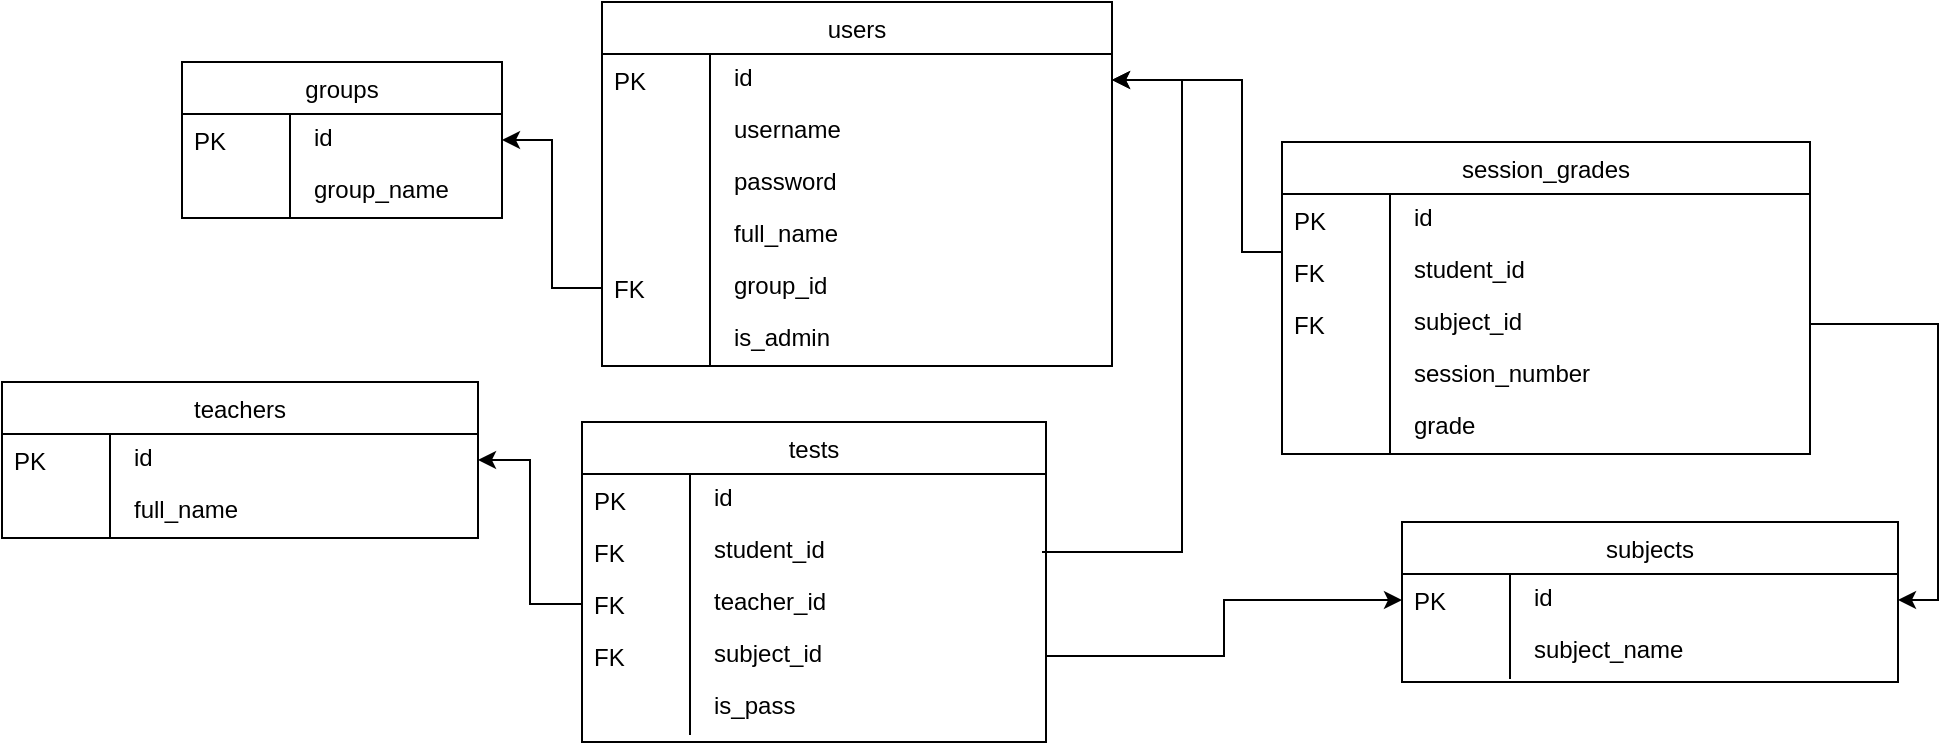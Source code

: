 <mxfile version="21.1.2" type="device">
  <diagram name="Страница 1" id="_xlR4FS79NvNA4HaLFDn">
    <mxGraphModel dx="2420" dy="780" grid="1" gridSize="10" guides="1" tooltips="1" connect="1" arrows="1" fold="1" page="1" pageScale="1" pageWidth="827" pageHeight="1169" math="0" shadow="0">
      <root>
        <mxCell id="0" />
        <mxCell id="1" parent="0" />
        <mxCell id="aF4FxWwb6i9fhJN-xK6e-72" value="groups" style="swimlane;fontStyle=0;childLayout=stackLayout;horizontal=1;startSize=26;fillColor=default;horizontalStack=0;resizeParent=1;resizeLast=0;collapsible=1;marginBottom=0;swimlaneFillColor=default;align=center;" vertex="1" parent="1">
          <mxGeometry x="40" y="40" width="160" height="78" as="geometry" />
        </mxCell>
        <mxCell id="aF4FxWwb6i9fhJN-xK6e-73" value="id" style="shape=partialRectangle;top=0;left=0;right=0;bottom=0;align=left;verticalAlign=top;spacingTop=-2;fillColor=none;spacingLeft=64;spacingRight=4;overflow=hidden;rotatable=0;points=[[0,0.5],[1,0.5]];portConstraint=eastwest;dropTarget=0;" vertex="1" parent="aF4FxWwb6i9fhJN-xK6e-72">
          <mxGeometry y="26" width="160" height="26" as="geometry" />
        </mxCell>
        <mxCell id="aF4FxWwb6i9fhJN-xK6e-74" value="PK" style="shape=partialRectangle;top=0;left=0;bottom=0;fillColor=none;align=left;verticalAlign=middle;spacingLeft=4;spacingRight=4;overflow=hidden;rotatable=180;points=[];portConstraint=eastwest;part=1;" vertex="1" connectable="0" parent="aF4FxWwb6i9fhJN-xK6e-73">
          <mxGeometry width="54" height="26" as="geometry" />
        </mxCell>
        <mxCell id="aF4FxWwb6i9fhJN-xK6e-75" value="group_name" style="shape=partialRectangle;top=0;left=0;right=0;bottom=0;align=left;verticalAlign=top;spacingTop=-2;fillColor=none;spacingLeft=64;spacingRight=4;overflow=hidden;rotatable=0;points=[[0,0.5],[1,0.5]];portConstraint=eastwest;dropTarget=0;" vertex="1" parent="aF4FxWwb6i9fhJN-xK6e-72">
          <mxGeometry y="52" width="160" height="26" as="geometry" />
        </mxCell>
        <mxCell id="aF4FxWwb6i9fhJN-xK6e-76" value="" style="shape=partialRectangle;top=0;left=0;bottom=0;fillColor=none;align=left;verticalAlign=middle;spacingLeft=4;spacingRight=4;overflow=hidden;rotatable=180;points=[];portConstraint=eastwest;part=1;" vertex="1" connectable="0" parent="aF4FxWwb6i9fhJN-xK6e-75">
          <mxGeometry width="54" height="26" as="geometry" />
        </mxCell>
        <mxCell id="aF4FxWwb6i9fhJN-xK6e-77" value="users" style="swimlane;fontStyle=0;childLayout=stackLayout;horizontal=1;startSize=26;fillColor=default;horizontalStack=0;resizeParent=1;resizeLast=0;collapsible=1;marginBottom=0;swimlaneFillColor=default;align=center;" vertex="1" parent="1">
          <mxGeometry x="250" y="10" width="255" height="182" as="geometry" />
        </mxCell>
        <mxCell id="aF4FxWwb6i9fhJN-xK6e-78" value="id" style="shape=partialRectangle;top=0;left=0;right=0;bottom=0;align=left;verticalAlign=top;spacingTop=-2;fillColor=none;spacingLeft=64;spacingRight=4;overflow=hidden;rotatable=0;points=[[0,0.5],[1,0.5]];portConstraint=eastwest;dropTarget=0;" vertex="1" parent="aF4FxWwb6i9fhJN-xK6e-77">
          <mxGeometry y="26" width="255" height="26" as="geometry" />
        </mxCell>
        <mxCell id="aF4FxWwb6i9fhJN-xK6e-79" value="PK" style="shape=partialRectangle;top=0;left=0;bottom=0;fillColor=none;align=left;verticalAlign=middle;spacingLeft=4;spacingRight=4;overflow=hidden;rotatable=180;points=[];portConstraint=eastwest;part=1;" vertex="1" connectable="0" parent="aF4FxWwb6i9fhJN-xK6e-78">
          <mxGeometry width="54" height="26" as="geometry" />
        </mxCell>
        <mxCell id="aF4FxWwb6i9fhJN-xK6e-80" value="username" style="shape=partialRectangle;top=0;left=0;right=0;bottom=0;align=left;verticalAlign=top;spacingTop=-2;fillColor=none;spacingLeft=64;spacingRight=4;overflow=hidden;rotatable=0;points=[[0,0.5],[1,0.5]];portConstraint=eastwest;dropTarget=0;" vertex="1" parent="aF4FxWwb6i9fhJN-xK6e-77">
          <mxGeometry y="52" width="255" height="26" as="geometry" />
        </mxCell>
        <mxCell id="aF4FxWwb6i9fhJN-xK6e-81" value="" style="shape=partialRectangle;top=0;left=0;bottom=0;fillColor=none;align=left;verticalAlign=middle;spacingLeft=4;spacingRight=4;overflow=hidden;rotatable=180;points=[];portConstraint=eastwest;part=1;" vertex="1" connectable="0" parent="aF4FxWwb6i9fhJN-xK6e-80">
          <mxGeometry width="54" height="26" as="geometry" />
        </mxCell>
        <mxCell id="aF4FxWwb6i9fhJN-xK6e-82" value="password" style="shape=partialRectangle;top=0;left=0;right=0;bottom=0;align=left;verticalAlign=top;spacingTop=-2;fillColor=none;spacingLeft=64;spacingRight=4;overflow=hidden;rotatable=0;points=[[0,0.5],[1,0.5]];portConstraint=eastwest;dropTarget=0;" vertex="1" parent="aF4FxWwb6i9fhJN-xK6e-77">
          <mxGeometry y="78" width="255" height="26" as="geometry" />
        </mxCell>
        <mxCell id="aF4FxWwb6i9fhJN-xK6e-83" value="" style="shape=partialRectangle;top=0;left=0;bottom=0;fillColor=none;align=left;verticalAlign=middle;spacingLeft=4;spacingRight=4;overflow=hidden;rotatable=180;points=[];portConstraint=eastwest;part=1;" vertex="1" connectable="0" parent="aF4FxWwb6i9fhJN-xK6e-82">
          <mxGeometry width="54" height="26" as="geometry" />
        </mxCell>
        <mxCell id="aF4FxWwb6i9fhJN-xK6e-84" value="full_name" style="shape=partialRectangle;top=0;left=0;right=0;bottom=0;align=left;verticalAlign=top;spacingTop=-2;fillColor=none;spacingLeft=64;spacingRight=4;overflow=hidden;rotatable=0;points=[[0,0.5],[1,0.5]];portConstraint=eastwest;dropTarget=0;" vertex="1" parent="aF4FxWwb6i9fhJN-xK6e-77">
          <mxGeometry y="104" width="255" height="26" as="geometry" />
        </mxCell>
        <mxCell id="aF4FxWwb6i9fhJN-xK6e-85" value="" style="shape=partialRectangle;top=0;left=0;bottom=0;fillColor=none;align=left;verticalAlign=middle;spacingLeft=4;spacingRight=4;overflow=hidden;rotatable=180;points=[];portConstraint=eastwest;part=1;" vertex="1" connectable="0" parent="aF4FxWwb6i9fhJN-xK6e-84">
          <mxGeometry width="54" height="26" as="geometry" />
        </mxCell>
        <mxCell id="aF4FxWwb6i9fhJN-xK6e-86" value="group_id" style="shape=partialRectangle;top=0;left=0;right=0;bottom=0;align=left;verticalAlign=top;spacingTop=-2;fillColor=none;spacingLeft=64;spacingRight=4;overflow=hidden;rotatable=0;points=[[0,0.5],[1,0.5]];portConstraint=eastwest;dropTarget=0;" vertex="1" parent="aF4FxWwb6i9fhJN-xK6e-77">
          <mxGeometry y="130" width="255" height="26" as="geometry" />
        </mxCell>
        <mxCell id="aF4FxWwb6i9fhJN-xK6e-87" value="FK" style="shape=partialRectangle;top=0;left=0;bottom=0;fillColor=none;align=left;verticalAlign=middle;spacingLeft=4;spacingRight=4;overflow=hidden;rotatable=180;points=[];portConstraint=eastwest;part=1;" vertex="1" connectable="0" parent="aF4FxWwb6i9fhJN-xK6e-86">
          <mxGeometry width="54" height="26" as="geometry" />
        </mxCell>
        <mxCell id="aF4FxWwb6i9fhJN-xK6e-88" value="is_admin" style="shape=partialRectangle;top=0;left=0;right=0;bottom=0;align=left;verticalAlign=top;spacingTop=-2;fillColor=none;spacingLeft=64;spacingRight=4;overflow=hidden;rotatable=0;points=[[0,0.5],[1,0.5]];portConstraint=eastwest;dropTarget=0;" vertex="1" parent="aF4FxWwb6i9fhJN-xK6e-77">
          <mxGeometry y="156" width="255" height="26" as="geometry" />
        </mxCell>
        <mxCell id="aF4FxWwb6i9fhJN-xK6e-89" value="" style="shape=partialRectangle;top=0;left=0;bottom=0;fillColor=none;align=left;verticalAlign=middle;spacingLeft=4;spacingRight=4;overflow=hidden;rotatable=180;points=[];portConstraint=eastwest;part=1;" vertex="1" connectable="0" parent="aF4FxWwb6i9fhJN-xK6e-88">
          <mxGeometry width="54" height="26" as="geometry" />
        </mxCell>
        <mxCell id="aF4FxWwb6i9fhJN-xK6e-103" value="teachers" style="swimlane;fontStyle=0;childLayout=stackLayout;horizontal=1;startSize=26;fillColor=default;horizontalStack=0;resizeParent=1;resizeLast=0;collapsible=1;marginBottom=0;swimlaneFillColor=default;align=center;" vertex="1" parent="1">
          <mxGeometry x="-50" y="200" width="238" height="78" as="geometry" />
        </mxCell>
        <mxCell id="aF4FxWwb6i9fhJN-xK6e-104" value="id" style="shape=partialRectangle;top=0;left=0;right=0;bottom=0;align=left;verticalAlign=top;spacingTop=-2;fillColor=none;spacingLeft=64;spacingRight=4;overflow=hidden;rotatable=0;points=[[0,0.5],[1,0.5]];portConstraint=eastwest;dropTarget=0;" vertex="1" parent="aF4FxWwb6i9fhJN-xK6e-103">
          <mxGeometry y="26" width="238" height="26" as="geometry" />
        </mxCell>
        <mxCell id="aF4FxWwb6i9fhJN-xK6e-105" value="PK" style="shape=partialRectangle;top=0;left=0;bottom=0;fillColor=none;align=left;verticalAlign=middle;spacingLeft=4;spacingRight=4;overflow=hidden;rotatable=180;points=[];portConstraint=eastwest;part=1;" vertex="1" connectable="0" parent="aF4FxWwb6i9fhJN-xK6e-104">
          <mxGeometry width="54" height="26" as="geometry" />
        </mxCell>
        <mxCell id="aF4FxWwb6i9fhJN-xK6e-106" value="full_name" style="shape=partialRectangle;top=0;left=0;right=0;bottom=0;align=left;verticalAlign=top;spacingTop=-2;fillColor=none;spacingLeft=64;spacingRight=4;overflow=hidden;rotatable=0;points=[[0,0.5],[1,0.5]];portConstraint=eastwest;dropTarget=0;" vertex="1" parent="aF4FxWwb6i9fhJN-xK6e-103">
          <mxGeometry y="52" width="238" height="26" as="geometry" />
        </mxCell>
        <mxCell id="aF4FxWwb6i9fhJN-xK6e-107" value="" style="shape=partialRectangle;top=0;left=0;bottom=0;fillColor=none;align=left;verticalAlign=middle;spacingLeft=4;spacingRight=4;overflow=hidden;rotatable=180;points=[];portConstraint=eastwest;part=1;" vertex="1" connectable="0" parent="aF4FxWwb6i9fhJN-xK6e-106">
          <mxGeometry width="54" height="26" as="geometry" />
        </mxCell>
        <mxCell id="aF4FxWwb6i9fhJN-xK6e-108" value="subjects" style="swimlane;fontStyle=0;childLayout=stackLayout;horizontal=1;startSize=26;fillColor=default;horizontalStack=0;resizeParent=1;resizeLast=0;collapsible=1;marginBottom=0;swimlaneFillColor=default;align=center;" vertex="1" parent="1">
          <mxGeometry x="650" y="270" width="248" height="80" as="geometry" />
        </mxCell>
        <mxCell id="aF4FxWwb6i9fhJN-xK6e-109" value="id" style="shape=partialRectangle;top=0;left=0;right=0;bottom=0;align=left;verticalAlign=top;spacingTop=-2;fillColor=none;spacingLeft=64;spacingRight=4;overflow=hidden;rotatable=0;points=[[0,0.5],[1,0.5]];portConstraint=eastwest;dropTarget=0;" vertex="1" parent="aF4FxWwb6i9fhJN-xK6e-108">
          <mxGeometry y="26" width="248" height="26" as="geometry" />
        </mxCell>
        <mxCell id="aF4FxWwb6i9fhJN-xK6e-110" value="PK" style="shape=partialRectangle;top=0;left=0;bottom=0;fillColor=none;align=left;verticalAlign=middle;spacingLeft=4;spacingRight=4;overflow=hidden;rotatable=180;points=[];portConstraint=eastwest;part=1;" vertex="1" connectable="0" parent="aF4FxWwb6i9fhJN-xK6e-109">
          <mxGeometry width="54" height="26" as="geometry" />
        </mxCell>
        <mxCell id="aF4FxWwb6i9fhJN-xK6e-111" value="subject_name" style="shape=partialRectangle;top=0;left=0;right=0;bottom=0;align=left;verticalAlign=top;spacingTop=-2;fillColor=none;spacingLeft=64;spacingRight=4;overflow=hidden;rotatable=0;points=[[0,0.5],[1,0.5]];portConstraint=eastwest;dropTarget=0;" vertex="1" parent="aF4FxWwb6i9fhJN-xK6e-108">
          <mxGeometry y="52" width="248" height="26" as="geometry" />
        </mxCell>
        <mxCell id="aF4FxWwb6i9fhJN-xK6e-112" value="" style="shape=partialRectangle;top=0;left=0;bottom=0;fillColor=none;align=left;verticalAlign=middle;spacingLeft=4;spacingRight=4;overflow=hidden;rotatable=180;points=[];portConstraint=eastwest;part=1;" vertex="1" connectable="0" parent="aF4FxWwb6i9fhJN-xK6e-111">
          <mxGeometry width="54" height="26" as="geometry" />
        </mxCell>
        <mxCell id="aF4FxWwb6i9fhJN-xK6e-115" value="tests" style="swimlane;fontStyle=0;childLayout=stackLayout;horizontal=1;startSize=26;fillColor=default;horizontalStack=0;resizeParent=1;resizeLast=0;collapsible=1;marginBottom=0;swimlaneFillColor=default;align=center;" vertex="1" parent="1">
          <mxGeometry x="240" y="220" width="232" height="160" as="geometry" />
        </mxCell>
        <mxCell id="aF4FxWwb6i9fhJN-xK6e-116" value="id" style="shape=partialRectangle;top=0;left=0;right=0;bottom=0;align=left;verticalAlign=top;spacingTop=-2;fillColor=none;spacingLeft=64;spacingRight=4;overflow=hidden;rotatable=0;points=[[0,0.5],[1,0.5]];portConstraint=eastwest;dropTarget=0;" vertex="1" parent="aF4FxWwb6i9fhJN-xK6e-115">
          <mxGeometry y="26" width="232" height="26" as="geometry" />
        </mxCell>
        <mxCell id="aF4FxWwb6i9fhJN-xK6e-117" value="PK" style="shape=partialRectangle;top=0;left=0;bottom=0;fillColor=none;align=left;verticalAlign=middle;spacingLeft=4;spacingRight=4;overflow=hidden;rotatable=180;points=[];portConstraint=eastwest;part=1;" vertex="1" connectable="0" parent="aF4FxWwb6i9fhJN-xK6e-116">
          <mxGeometry width="54" height="26" as="geometry" />
        </mxCell>
        <mxCell id="aF4FxWwb6i9fhJN-xK6e-118" value="student_id" style="shape=partialRectangle;top=0;left=0;right=0;bottom=0;align=left;verticalAlign=top;spacingTop=-2;fillColor=none;spacingLeft=64;spacingRight=4;overflow=hidden;rotatable=0;points=[[0,0.5],[1,0.5]];portConstraint=eastwest;dropTarget=0;" vertex="1" parent="aF4FxWwb6i9fhJN-xK6e-115">
          <mxGeometry y="52" width="232" height="26" as="geometry" />
        </mxCell>
        <mxCell id="aF4FxWwb6i9fhJN-xK6e-119" value="FK" style="shape=partialRectangle;top=0;left=0;bottom=0;fillColor=none;align=left;verticalAlign=middle;spacingLeft=4;spacingRight=4;overflow=hidden;rotatable=180;points=[];portConstraint=eastwest;part=1;" vertex="1" connectable="0" parent="aF4FxWwb6i9fhJN-xK6e-118">
          <mxGeometry width="54" height="26" as="geometry" />
        </mxCell>
        <mxCell id="aF4FxWwb6i9fhJN-xK6e-120" value="teacher_id" style="shape=partialRectangle;top=0;left=0;right=0;bottom=0;align=left;verticalAlign=top;spacingTop=-2;fillColor=none;spacingLeft=64;spacingRight=4;overflow=hidden;rotatable=0;points=[[0,0.5],[1,0.5]];portConstraint=eastwest;dropTarget=0;" vertex="1" parent="aF4FxWwb6i9fhJN-xK6e-115">
          <mxGeometry y="78" width="232" height="26" as="geometry" />
        </mxCell>
        <mxCell id="aF4FxWwb6i9fhJN-xK6e-121" value="FK" style="shape=partialRectangle;top=0;left=0;bottom=0;fillColor=none;align=left;verticalAlign=middle;spacingLeft=4;spacingRight=4;overflow=hidden;rotatable=180;points=[];portConstraint=eastwest;part=1;" vertex="1" connectable="0" parent="aF4FxWwb6i9fhJN-xK6e-120">
          <mxGeometry width="54" height="26" as="geometry" />
        </mxCell>
        <mxCell id="aF4FxWwb6i9fhJN-xK6e-122" value="subject_id" style="shape=partialRectangle;top=0;left=0;right=0;bottom=0;align=left;verticalAlign=top;spacingTop=-2;fillColor=none;spacingLeft=64;spacingRight=4;overflow=hidden;rotatable=0;points=[[0,0.5],[1,0.5]];portConstraint=eastwest;dropTarget=0;" vertex="1" parent="aF4FxWwb6i9fhJN-xK6e-115">
          <mxGeometry y="104" width="232" height="26" as="geometry" />
        </mxCell>
        <mxCell id="aF4FxWwb6i9fhJN-xK6e-123" value="FK" style="shape=partialRectangle;top=0;left=0;bottom=0;fillColor=none;align=left;verticalAlign=middle;spacingLeft=4;spacingRight=4;overflow=hidden;rotatable=180;points=[];portConstraint=eastwest;part=1;" vertex="1" connectable="0" parent="aF4FxWwb6i9fhJN-xK6e-122">
          <mxGeometry width="54" height="26" as="geometry" />
        </mxCell>
        <mxCell id="aF4FxWwb6i9fhJN-xK6e-124" value="is_pass" style="shape=partialRectangle;top=0;left=0;right=0;bottom=0;align=left;verticalAlign=top;spacingTop=-2;fillColor=none;spacingLeft=64;spacingRight=4;overflow=hidden;rotatable=0;points=[[0,0.5],[1,0.5]];portConstraint=eastwest;dropTarget=0;" vertex="1" parent="aF4FxWwb6i9fhJN-xK6e-115">
          <mxGeometry y="130" width="232" height="26" as="geometry" />
        </mxCell>
        <mxCell id="aF4FxWwb6i9fhJN-xK6e-125" value="" style="shape=partialRectangle;top=0;left=0;bottom=0;fillColor=none;align=left;verticalAlign=middle;spacingLeft=4;spacingRight=4;overflow=hidden;rotatable=180;points=[];portConstraint=eastwest;part=1;" vertex="1" connectable="0" parent="aF4FxWwb6i9fhJN-xK6e-124">
          <mxGeometry width="54" height="26" as="geometry" />
        </mxCell>
        <mxCell id="aF4FxWwb6i9fhJN-xK6e-128" value="session_grades" style="swimlane;fontStyle=0;childLayout=stackLayout;horizontal=1;startSize=26;fillColor=default;horizontalStack=0;resizeParent=1;resizeLast=0;collapsible=1;marginBottom=0;swimlaneFillColor=default;align=center;" vertex="1" parent="1">
          <mxGeometry x="590" y="80" width="264" height="156" as="geometry" />
        </mxCell>
        <mxCell id="aF4FxWwb6i9fhJN-xK6e-129" value="id" style="shape=partialRectangle;top=0;left=0;right=0;bottom=0;align=left;verticalAlign=top;spacingTop=-2;fillColor=none;spacingLeft=64;spacingRight=4;overflow=hidden;rotatable=0;points=[[0,0.5],[1,0.5]];portConstraint=eastwest;dropTarget=0;" vertex="1" parent="aF4FxWwb6i9fhJN-xK6e-128">
          <mxGeometry y="26" width="264" height="26" as="geometry" />
        </mxCell>
        <mxCell id="aF4FxWwb6i9fhJN-xK6e-130" value="PK" style="shape=partialRectangle;top=0;left=0;bottom=0;fillColor=none;align=left;verticalAlign=middle;spacingLeft=4;spacingRight=4;overflow=hidden;rotatable=180;points=[];portConstraint=eastwest;part=1;" vertex="1" connectable="0" parent="aF4FxWwb6i9fhJN-xK6e-129">
          <mxGeometry width="54" height="26" as="geometry" />
        </mxCell>
        <mxCell id="aF4FxWwb6i9fhJN-xK6e-131" value="student_id" style="shape=partialRectangle;top=0;left=0;right=0;bottom=0;align=left;verticalAlign=top;spacingTop=-2;fillColor=none;spacingLeft=64;spacingRight=4;overflow=hidden;rotatable=0;points=[[0,0.5],[1,0.5]];portConstraint=eastwest;dropTarget=0;" vertex="1" parent="aF4FxWwb6i9fhJN-xK6e-128">
          <mxGeometry y="52" width="264" height="26" as="geometry" />
        </mxCell>
        <mxCell id="aF4FxWwb6i9fhJN-xK6e-132" value="FK" style="shape=partialRectangle;top=0;left=0;bottom=0;fillColor=none;align=left;verticalAlign=middle;spacingLeft=4;spacingRight=4;overflow=hidden;rotatable=180;points=[];portConstraint=eastwest;part=1;" vertex="1" connectable="0" parent="aF4FxWwb6i9fhJN-xK6e-131">
          <mxGeometry width="54" height="26" as="geometry" />
        </mxCell>
        <mxCell id="aF4FxWwb6i9fhJN-xK6e-133" value="subject_id" style="shape=partialRectangle;top=0;left=0;right=0;bottom=0;align=left;verticalAlign=top;spacingTop=-2;fillColor=none;spacingLeft=64;spacingRight=4;overflow=hidden;rotatable=0;points=[[0,0.5],[1,0.5]];portConstraint=eastwest;dropTarget=0;" vertex="1" parent="aF4FxWwb6i9fhJN-xK6e-128">
          <mxGeometry y="78" width="264" height="26" as="geometry" />
        </mxCell>
        <mxCell id="aF4FxWwb6i9fhJN-xK6e-134" value="FK" style="shape=partialRectangle;top=0;left=0;bottom=0;fillColor=none;align=left;verticalAlign=middle;spacingLeft=4;spacingRight=4;overflow=hidden;rotatable=180;points=[];portConstraint=eastwest;part=1;" vertex="1" connectable="0" parent="aF4FxWwb6i9fhJN-xK6e-133">
          <mxGeometry width="54" height="26" as="geometry" />
        </mxCell>
        <mxCell id="aF4FxWwb6i9fhJN-xK6e-135" value="session_number" style="shape=partialRectangle;top=0;left=0;right=0;bottom=0;align=left;verticalAlign=top;spacingTop=-2;fillColor=none;spacingLeft=64;spacingRight=4;overflow=hidden;rotatable=0;points=[[0,0.5],[1,0.5]];portConstraint=eastwest;dropTarget=0;" vertex="1" parent="aF4FxWwb6i9fhJN-xK6e-128">
          <mxGeometry y="104" width="264" height="26" as="geometry" />
        </mxCell>
        <mxCell id="aF4FxWwb6i9fhJN-xK6e-136" value="" style="shape=partialRectangle;top=0;left=0;bottom=0;fillColor=none;align=left;verticalAlign=middle;spacingLeft=4;spacingRight=4;overflow=hidden;rotatable=180;points=[];portConstraint=eastwest;part=1;" vertex="1" connectable="0" parent="aF4FxWwb6i9fhJN-xK6e-135">
          <mxGeometry width="54" height="26" as="geometry" />
        </mxCell>
        <mxCell id="aF4FxWwb6i9fhJN-xK6e-137" value="grade" style="shape=partialRectangle;top=0;left=0;right=0;bottom=0;align=left;verticalAlign=top;spacingTop=-2;fillColor=none;spacingLeft=64;spacingRight=4;overflow=hidden;rotatable=0;points=[[0,0.5],[1,0.5]];portConstraint=eastwest;dropTarget=0;" vertex="1" parent="aF4FxWwb6i9fhJN-xK6e-128">
          <mxGeometry y="130" width="264" height="26" as="geometry" />
        </mxCell>
        <mxCell id="aF4FxWwb6i9fhJN-xK6e-138" value="" style="shape=partialRectangle;top=0;left=0;bottom=0;fillColor=none;align=left;verticalAlign=middle;spacingLeft=4;spacingRight=4;overflow=hidden;rotatable=180;points=[];portConstraint=eastwest;part=1;" vertex="1" connectable="0" parent="aF4FxWwb6i9fhJN-xK6e-137">
          <mxGeometry width="54" height="26" as="geometry" />
        </mxCell>
        <mxCell id="aF4FxWwb6i9fhJN-xK6e-139" style="edgeStyle=orthogonalEdgeStyle;rounded=0;orthogonalLoop=1;jettySize=auto;html=1;entryX=1;entryY=0.5;entryDx=0;entryDy=0;" edge="1" parent="1" source="aF4FxWwb6i9fhJN-xK6e-86" target="aF4FxWwb6i9fhJN-xK6e-73">
          <mxGeometry relative="1" as="geometry" />
        </mxCell>
        <mxCell id="aF4FxWwb6i9fhJN-xK6e-141" style="edgeStyle=orthogonalEdgeStyle;rounded=0;orthogonalLoop=1;jettySize=auto;html=1;entryX=1;entryY=0.5;entryDx=0;entryDy=0;" edge="1" parent="1" source="aF4FxWwb6i9fhJN-xK6e-131" target="aF4FxWwb6i9fhJN-xK6e-78">
          <mxGeometry relative="1" as="geometry">
            <Array as="points">
              <mxPoint x="570" y="135" />
              <mxPoint x="570" y="49" />
            </Array>
          </mxGeometry>
        </mxCell>
        <mxCell id="aF4FxWwb6i9fhJN-xK6e-142" style="edgeStyle=orthogonalEdgeStyle;rounded=0;orthogonalLoop=1;jettySize=auto;html=1;entryX=1;entryY=0.5;entryDx=0;entryDy=0;" edge="1" parent="1" source="aF4FxWwb6i9fhJN-xK6e-133" target="aF4FxWwb6i9fhJN-xK6e-109">
          <mxGeometry relative="1" as="geometry" />
        </mxCell>
        <mxCell id="aF4FxWwb6i9fhJN-xK6e-144" style="edgeStyle=orthogonalEdgeStyle;rounded=0;orthogonalLoop=1;jettySize=auto;html=1;" edge="1" parent="1" source="aF4FxWwb6i9fhJN-xK6e-120" target="aF4FxWwb6i9fhJN-xK6e-104">
          <mxGeometry relative="1" as="geometry" />
        </mxCell>
        <mxCell id="aF4FxWwb6i9fhJN-xK6e-145" style="edgeStyle=orthogonalEdgeStyle;rounded=0;orthogonalLoop=1;jettySize=auto;html=1;entryX=0;entryY=0.5;entryDx=0;entryDy=0;" edge="1" parent="1" source="aF4FxWwb6i9fhJN-xK6e-122" target="aF4FxWwb6i9fhJN-xK6e-109">
          <mxGeometry relative="1" as="geometry" />
        </mxCell>
        <mxCell id="aF4FxWwb6i9fhJN-xK6e-147" style="edgeStyle=orthogonalEdgeStyle;rounded=0;orthogonalLoop=1;jettySize=auto;html=1;entryX=1;entryY=0.5;entryDx=0;entryDy=0;" edge="1" parent="1" target="aF4FxWwb6i9fhJN-xK6e-78">
          <mxGeometry relative="1" as="geometry">
            <mxPoint x="470" y="285" as="sourcePoint" />
            <Array as="points">
              <mxPoint x="540" y="285" />
              <mxPoint x="540" y="49" />
            </Array>
          </mxGeometry>
        </mxCell>
      </root>
    </mxGraphModel>
  </diagram>
</mxfile>

